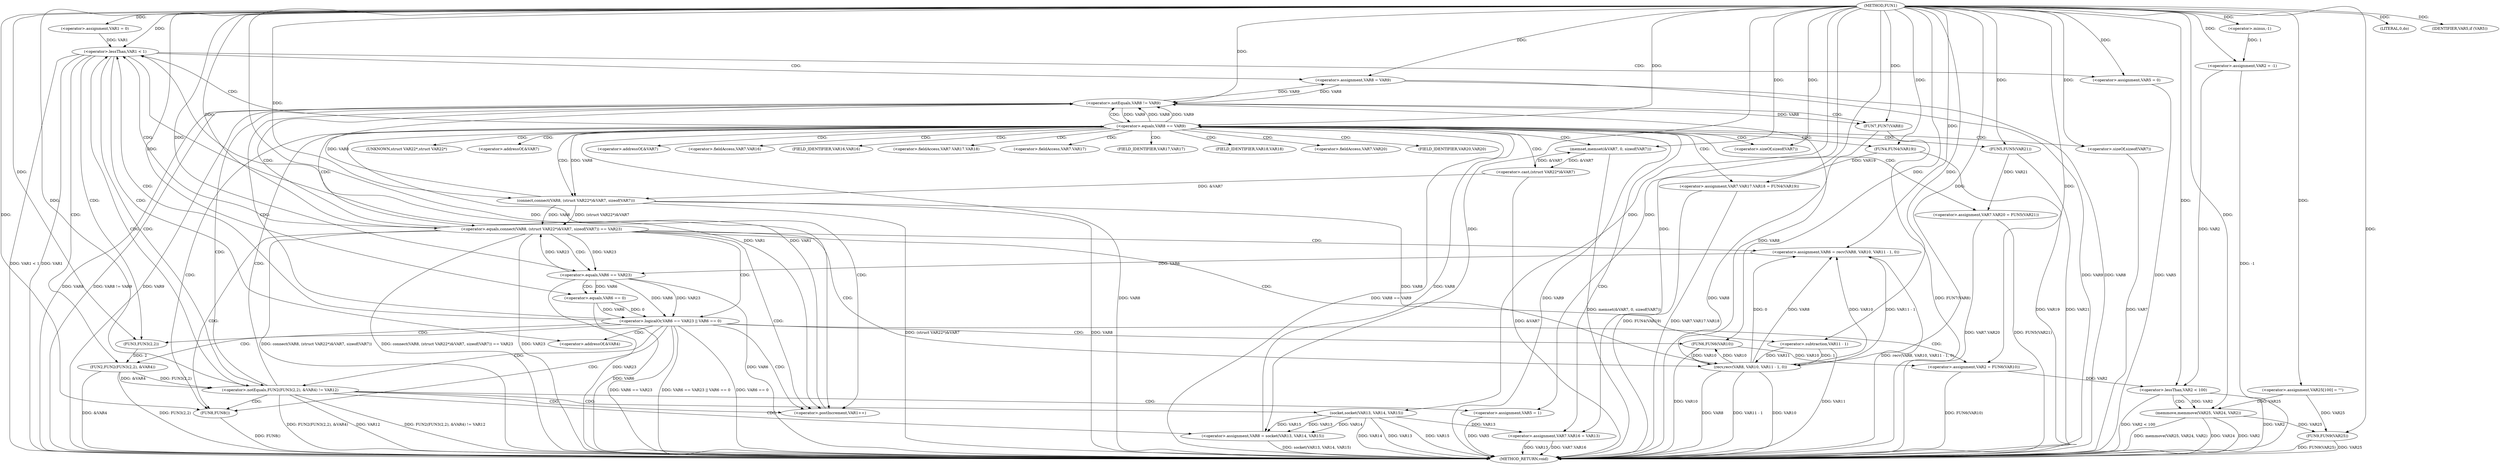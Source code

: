 digraph FUN1 {  
"1000100" [label = "(METHOD,FUN1)" ]
"1000249" [label = "(METHOD_RETURN,void)" ]
"1000104" [label = "(<operator>.assignment,VAR2 = -1)" ]
"1000106" [label = "(<operator>.minus,-1)" ]
"1000109" [label = "(<operator>.assignment,VAR1 = 0)" ]
"1000112" [label = "(<operator>.lessThan,VAR1 < 1)" ]
"1000115" [label = "(<operator>.postIncrement,VAR1++)" ]
"1000121" [label = "(<operator>.assignment,VAR5 = 0)" ]
"1000127" [label = "(<operator>.assignment,VAR8 = VAR9)" ]
"1000134" [label = "(<operator>.notEquals,FUN2(FUN3(2,2), &VAR4) != VAR12)" ]
"1000135" [label = "(FUN2,FUN2(FUN3(2,2), &VAR4))" ]
"1000136" [label = "(FUN3,FUN3(2,2))" ]
"1000144" [label = "(<operator>.assignment,VAR5 = 1)" ]
"1000147" [label = "(<operator>.assignment,VAR8 = socket(VAR13, VAR14, VAR15))" ]
"1000149" [label = "(socket,socket(VAR13, VAR14, VAR15))" ]
"1000154" [label = "(<operator>.equals,VAR8 == VAR9)" ]
"1000159" [label = "(memset,memset(&VAR7, 0, sizeof(VAR7)))" ]
"1000163" [label = "(<operator>.sizeOf,sizeof(VAR7))" ]
"1000165" [label = "(<operator>.assignment,VAR7.VAR16 = VAR13)" ]
"1000170" [label = "(<operator>.assignment,VAR7.VAR17.VAR18 = FUN4(VAR19))" ]
"1000176" [label = "(FUN4,FUN4(VAR19))" ]
"1000178" [label = "(<operator>.assignment,VAR7.VAR20 = FUN5(VAR21))" ]
"1000182" [label = "(FUN5,FUN5(VAR21))" ]
"1000185" [label = "(<operator>.equals,connect(VAR8, (struct VAR22*)&VAR7, sizeof(VAR7)) == VAR23)" ]
"1000186" [label = "(connect,connect(VAR8, (struct VAR22*)&VAR7, sizeof(VAR7)))" ]
"1000188" [label = "(<operator>.cast,(struct VAR22*)&VAR7)" ]
"1000192" [label = "(<operator>.sizeOf,sizeof(VAR7))" ]
"1000197" [label = "(<operator>.assignment,VAR6 = recv(VAR8, VAR10, VAR11 - 1, 0))" ]
"1000199" [label = "(recv,recv(VAR8, VAR10, VAR11 - 1, 0))" ]
"1000202" [label = "(<operator>.subtraction,VAR11 - 1)" ]
"1000207" [label = "(<operator>.logicalOr,VAR6 == VAR23 || VAR6 == 0)" ]
"1000208" [label = "(<operator>.equals,VAR6 == VAR23)" ]
"1000211" [label = "(<operator>.equals,VAR6 == 0)" ]
"1000216" [label = "(<operator>.assignment,VAR2 = FUN6(VAR10))" ]
"1000218" [label = "(FUN6,FUN6(VAR10))" ]
"1000220" [label = "(LITERAL,0,do)" ]
"1000222" [label = "(<operator>.notEquals,VAR8 != VAR9)" ]
"1000226" [label = "(FUN7,FUN7(VAR8))" ]
"1000229" [label = "(IDENTIFIER,VAR5,if (VAR5))" ]
"1000231" [label = "(FUN8,FUN8())" ]
"1000235" [label = "(<operator>.assignment,VAR25[100] = \"\")" ]
"1000239" [label = "(<operator>.lessThan,VAR2 < 100)" ]
"1000243" [label = "(memmove,memmove(VAR25, VAR24, VAR2))" ]
"1000247" [label = "(FUN9,FUN9(VAR25))" ]
"1000139" [label = "(<operator>.addressOf,&VAR4)" ]
"1000160" [label = "(<operator>.addressOf,&VAR7)" ]
"1000166" [label = "(<operator>.fieldAccess,VAR7.VAR16)" ]
"1000168" [label = "(FIELD_IDENTIFIER,VAR16,VAR16)" ]
"1000171" [label = "(<operator>.fieldAccess,VAR7.VAR17.VAR18)" ]
"1000172" [label = "(<operator>.fieldAccess,VAR7.VAR17)" ]
"1000174" [label = "(FIELD_IDENTIFIER,VAR17,VAR17)" ]
"1000175" [label = "(FIELD_IDENTIFIER,VAR18,VAR18)" ]
"1000179" [label = "(<operator>.fieldAccess,VAR7.VAR20)" ]
"1000181" [label = "(FIELD_IDENTIFIER,VAR20,VAR20)" ]
"1000189" [label = "(UNKNOWN,struct VAR22*,struct VAR22*)" ]
"1000190" [label = "(<operator>.addressOf,&VAR7)" ]
  "1000185" -> "1000249"  [ label = "DDG: connect(VAR8, (struct VAR22*)&VAR7, sizeof(VAR7))"] 
  "1000186" -> "1000249"  [ label = "DDG: VAR8"] 
  "1000185" -> "1000249"  [ label = "DDG: connect(VAR8, (struct VAR22*)&VAR7, sizeof(VAR7)) == VAR23"] 
  "1000239" -> "1000249"  [ label = "DDG: VAR2"] 
  "1000231" -> "1000249"  [ label = "DDG: FUN8()"] 
  "1000112" -> "1000249"  [ label = "DDG: VAR1 < 1"] 
  "1000243" -> "1000249"  [ label = "DDG: VAR24"] 
  "1000243" -> "1000249"  [ label = "DDG: VAR2"] 
  "1000178" -> "1000249"  [ label = "DDG: FUN5(VAR21)"] 
  "1000247" -> "1000249"  [ label = "DDG: VAR25"] 
  "1000159" -> "1000249"  [ label = "DDG: memset(&VAR7, 0, sizeof(VAR7))"] 
  "1000186" -> "1000249"  [ label = "DDG: (struct VAR22*)&VAR7"] 
  "1000185" -> "1000249"  [ label = "DDG: VAR23"] 
  "1000199" -> "1000249"  [ label = "DDG: VAR10"] 
  "1000226" -> "1000249"  [ label = "DDG: VAR8"] 
  "1000222" -> "1000249"  [ label = "DDG: VAR8"] 
  "1000208" -> "1000249"  [ label = "DDG: VAR6"] 
  "1000208" -> "1000249"  [ label = "DDG: VAR23"] 
  "1000149" -> "1000249"  [ label = "DDG: VAR14"] 
  "1000239" -> "1000249"  [ label = "DDG: VAR2 < 100"] 
  "1000165" -> "1000249"  [ label = "DDG: VAR13"] 
  "1000188" -> "1000249"  [ label = "DDG: &VAR7"] 
  "1000199" -> "1000249"  [ label = "DDG: VAR8"] 
  "1000178" -> "1000249"  [ label = "DDG: VAR7.VAR20"] 
  "1000226" -> "1000249"  [ label = "DDG: FUN7(VAR8)"] 
  "1000218" -> "1000249"  [ label = "DDG: VAR10"] 
  "1000134" -> "1000249"  [ label = "DDG: VAR12"] 
  "1000135" -> "1000249"  [ label = "DDG: &VAR4"] 
  "1000165" -> "1000249"  [ label = "DDG: VAR7.VAR16"] 
  "1000149" -> "1000249"  [ label = "DDG: VAR15"] 
  "1000127" -> "1000249"  [ label = "DDG: VAR9"] 
  "1000154" -> "1000249"  [ label = "DDG: VAR8"] 
  "1000134" -> "1000249"  [ label = "DDG: FUN2(FUN3(2,2), &VAR4) != VAR12"] 
  "1000216" -> "1000249"  [ label = "DDG: FUN6(VAR10)"] 
  "1000202" -> "1000249"  [ label = "DDG: VAR11"] 
  "1000222" -> "1000249"  [ label = "DDG: VAR8 != VAR9"] 
  "1000207" -> "1000249"  [ label = "DDG: VAR6 == VAR23"] 
  "1000147" -> "1000249"  [ label = "DDG: socket(VAR13, VAR14, VAR15)"] 
  "1000170" -> "1000249"  [ label = "DDG: FUN4(VAR19)"] 
  "1000207" -> "1000249"  [ label = "DDG: VAR6 == VAR23 || VAR6 == 0"] 
  "1000211" -> "1000249"  [ label = "DDG: VAR6"] 
  "1000154" -> "1000249"  [ label = "DDG: VAR8 == VAR9"] 
  "1000197" -> "1000249"  [ label = "DDG: recv(VAR8, VAR10, VAR11 - 1, 0)"] 
  "1000134" -> "1000249"  [ label = "DDG: FUN2(FUN3(2,2), &VAR4)"] 
  "1000192" -> "1000249"  [ label = "DDG: VAR7"] 
  "1000112" -> "1000249"  [ label = "DDG: VAR1"] 
  "1000207" -> "1000249"  [ label = "DDG: VAR6 == 0"] 
  "1000135" -> "1000249"  [ label = "DDG: FUN3(2,2)"] 
  "1000121" -> "1000249"  [ label = "DDG: VAR5"] 
  "1000144" -> "1000249"  [ label = "DDG: VAR5"] 
  "1000170" -> "1000249"  [ label = "DDG: VAR7.VAR17.VAR18"] 
  "1000176" -> "1000249"  [ label = "DDG: VAR19"] 
  "1000149" -> "1000249"  [ label = "DDG: VAR13"] 
  "1000127" -> "1000249"  [ label = "DDG: VAR8"] 
  "1000154" -> "1000249"  [ label = "DDG: VAR9"] 
  "1000182" -> "1000249"  [ label = "DDG: VAR21"] 
  "1000243" -> "1000249"  [ label = "DDG: memmove(VAR25, VAR24, VAR2)"] 
  "1000104" -> "1000249"  [ label = "DDG: -1"] 
  "1000247" -> "1000249"  [ label = "DDG: FUN9(VAR25)"] 
  "1000222" -> "1000249"  [ label = "DDG: VAR9"] 
  "1000199" -> "1000249"  [ label = "DDG: VAR11 - 1"] 
  "1000106" -> "1000104"  [ label = "DDG: 1"] 
  "1000100" -> "1000104"  [ label = "DDG: "] 
  "1000100" -> "1000106"  [ label = "DDG: "] 
  "1000100" -> "1000109"  [ label = "DDG: "] 
  "1000109" -> "1000112"  [ label = "DDG: VAR1"] 
  "1000115" -> "1000112"  [ label = "DDG: VAR1"] 
  "1000100" -> "1000112"  [ label = "DDG: "] 
  "1000112" -> "1000115"  [ label = "DDG: VAR1"] 
  "1000100" -> "1000115"  [ label = "DDG: "] 
  "1000100" -> "1000121"  [ label = "DDG: "] 
  "1000222" -> "1000127"  [ label = "DDG: VAR9"] 
  "1000100" -> "1000127"  [ label = "DDG: "] 
  "1000135" -> "1000134"  [ label = "DDG: FUN3(2,2)"] 
  "1000135" -> "1000134"  [ label = "DDG: &VAR4"] 
  "1000136" -> "1000135"  [ label = "DDG: 2"] 
  "1000100" -> "1000136"  [ label = "DDG: "] 
  "1000100" -> "1000134"  [ label = "DDG: "] 
  "1000100" -> "1000144"  [ label = "DDG: "] 
  "1000149" -> "1000147"  [ label = "DDG: VAR13"] 
  "1000149" -> "1000147"  [ label = "DDG: VAR14"] 
  "1000149" -> "1000147"  [ label = "DDG: VAR15"] 
  "1000100" -> "1000147"  [ label = "DDG: "] 
  "1000100" -> "1000149"  [ label = "DDG: "] 
  "1000147" -> "1000154"  [ label = "DDG: VAR8"] 
  "1000100" -> "1000154"  [ label = "DDG: "] 
  "1000222" -> "1000154"  [ label = "DDG: VAR9"] 
  "1000188" -> "1000159"  [ label = "DDG: &VAR7"] 
  "1000100" -> "1000159"  [ label = "DDG: "] 
  "1000100" -> "1000163"  [ label = "DDG: "] 
  "1000149" -> "1000165"  [ label = "DDG: VAR13"] 
  "1000100" -> "1000165"  [ label = "DDG: "] 
  "1000176" -> "1000170"  [ label = "DDG: VAR19"] 
  "1000100" -> "1000176"  [ label = "DDG: "] 
  "1000182" -> "1000178"  [ label = "DDG: VAR21"] 
  "1000100" -> "1000182"  [ label = "DDG: "] 
  "1000186" -> "1000185"  [ label = "DDG: VAR8"] 
  "1000186" -> "1000185"  [ label = "DDG: (struct VAR22*)&VAR7"] 
  "1000154" -> "1000186"  [ label = "DDG: VAR8"] 
  "1000100" -> "1000186"  [ label = "DDG: "] 
  "1000188" -> "1000186"  [ label = "DDG: &VAR7"] 
  "1000159" -> "1000188"  [ label = "DDG: &VAR7"] 
  "1000100" -> "1000192"  [ label = "DDG: "] 
  "1000208" -> "1000185"  [ label = "DDG: VAR23"] 
  "1000100" -> "1000185"  [ label = "DDG: "] 
  "1000199" -> "1000197"  [ label = "DDG: VAR8"] 
  "1000199" -> "1000197"  [ label = "DDG: VAR10"] 
  "1000199" -> "1000197"  [ label = "DDG: VAR11 - 1"] 
  "1000199" -> "1000197"  [ label = "DDG: 0"] 
  "1000100" -> "1000197"  [ label = "DDG: "] 
  "1000186" -> "1000199"  [ label = "DDG: VAR8"] 
  "1000100" -> "1000199"  [ label = "DDG: "] 
  "1000218" -> "1000199"  [ label = "DDG: VAR10"] 
  "1000202" -> "1000199"  [ label = "DDG: VAR11"] 
  "1000202" -> "1000199"  [ label = "DDG: 1"] 
  "1000100" -> "1000202"  [ label = "DDG: "] 
  "1000208" -> "1000207"  [ label = "DDG: VAR6"] 
  "1000208" -> "1000207"  [ label = "DDG: VAR23"] 
  "1000197" -> "1000208"  [ label = "DDG: VAR6"] 
  "1000100" -> "1000208"  [ label = "DDG: "] 
  "1000185" -> "1000208"  [ label = "DDG: VAR23"] 
  "1000211" -> "1000207"  [ label = "DDG: VAR6"] 
  "1000211" -> "1000207"  [ label = "DDG: 0"] 
  "1000208" -> "1000211"  [ label = "DDG: VAR6"] 
  "1000100" -> "1000211"  [ label = "DDG: "] 
  "1000218" -> "1000216"  [ label = "DDG: VAR10"] 
  "1000100" -> "1000216"  [ label = "DDG: "] 
  "1000199" -> "1000218"  [ label = "DDG: VAR10"] 
  "1000100" -> "1000218"  [ label = "DDG: "] 
  "1000100" -> "1000220"  [ label = "DDG: "] 
  "1000186" -> "1000222"  [ label = "DDG: VAR8"] 
  "1000199" -> "1000222"  [ label = "DDG: VAR8"] 
  "1000154" -> "1000222"  [ label = "DDG: VAR8"] 
  "1000127" -> "1000222"  [ label = "DDG: VAR8"] 
  "1000100" -> "1000222"  [ label = "DDG: "] 
  "1000154" -> "1000222"  [ label = "DDG: VAR9"] 
  "1000222" -> "1000226"  [ label = "DDG: VAR8"] 
  "1000100" -> "1000226"  [ label = "DDG: "] 
  "1000100" -> "1000229"  [ label = "DDG: "] 
  "1000100" -> "1000231"  [ label = "DDG: "] 
  "1000100" -> "1000235"  [ label = "DDG: "] 
  "1000104" -> "1000239"  [ label = "DDG: VAR2"] 
  "1000216" -> "1000239"  [ label = "DDG: VAR2"] 
  "1000100" -> "1000239"  [ label = "DDG: "] 
  "1000235" -> "1000243"  [ label = "DDG: VAR25"] 
  "1000100" -> "1000243"  [ label = "DDG: "] 
  "1000239" -> "1000243"  [ label = "DDG: VAR2"] 
  "1000235" -> "1000247"  [ label = "DDG: VAR25"] 
  "1000243" -> "1000247"  [ label = "DDG: VAR25"] 
  "1000100" -> "1000247"  [ label = "DDG: "] 
  "1000112" -> "1000127"  [ label = "CDG: "] 
  "1000112" -> "1000139"  [ label = "CDG: "] 
  "1000112" -> "1000135"  [ label = "CDG: "] 
  "1000112" -> "1000136"  [ label = "CDG: "] 
  "1000112" -> "1000121"  [ label = "CDG: "] 
  "1000112" -> "1000134"  [ label = "CDG: "] 
  "1000134" -> "1000144"  [ label = "CDG: "] 
  "1000134" -> "1000149"  [ label = "CDG: "] 
  "1000134" -> "1000154"  [ label = "CDG: "] 
  "1000134" -> "1000147"  [ label = "CDG: "] 
  "1000134" -> "1000112"  [ label = "CDG: "] 
  "1000134" -> "1000222"  [ label = "CDG: "] 
  "1000134" -> "1000115"  [ label = "CDG: "] 
  "1000134" -> "1000231"  [ label = "CDG: "] 
  "1000154" -> "1000174"  [ label = "CDG: "] 
  "1000154" -> "1000182"  [ label = "CDG: "] 
  "1000154" -> "1000166"  [ label = "CDG: "] 
  "1000154" -> "1000165"  [ label = "CDG: "] 
  "1000154" -> "1000188"  [ label = "CDG: "] 
  "1000154" -> "1000190"  [ label = "CDG: "] 
  "1000154" -> "1000175"  [ label = "CDG: "] 
  "1000154" -> "1000160"  [ label = "CDG: "] 
  "1000154" -> "1000179"  [ label = "CDG: "] 
  "1000154" -> "1000192"  [ label = "CDG: "] 
  "1000154" -> "1000176"  [ label = "CDG: "] 
  "1000154" -> "1000185"  [ label = "CDG: "] 
  "1000154" -> "1000186"  [ label = "CDG: "] 
  "1000154" -> "1000172"  [ label = "CDG: "] 
  "1000154" -> "1000189"  [ label = "CDG: "] 
  "1000154" -> "1000163"  [ label = "CDG: "] 
  "1000154" -> "1000168"  [ label = "CDG: "] 
  "1000154" -> "1000178"  [ label = "CDG: "] 
  "1000154" -> "1000159"  [ label = "CDG: "] 
  "1000154" -> "1000170"  [ label = "CDG: "] 
  "1000154" -> "1000171"  [ label = "CDG: "] 
  "1000154" -> "1000181"  [ label = "CDG: "] 
  "1000154" -> "1000112"  [ label = "CDG: "] 
  "1000154" -> "1000222"  [ label = "CDG: "] 
  "1000154" -> "1000115"  [ label = "CDG: "] 
  "1000154" -> "1000231"  [ label = "CDG: "] 
  "1000185" -> "1000208"  [ label = "CDG: "] 
  "1000185" -> "1000199"  [ label = "CDG: "] 
  "1000185" -> "1000197"  [ label = "CDG: "] 
  "1000185" -> "1000207"  [ label = "CDG: "] 
  "1000185" -> "1000202"  [ label = "CDG: "] 
  "1000185" -> "1000112"  [ label = "CDG: "] 
  "1000185" -> "1000222"  [ label = "CDG: "] 
  "1000185" -> "1000115"  [ label = "CDG: "] 
  "1000185" -> "1000231"  [ label = "CDG: "] 
  "1000207" -> "1000216"  [ label = "CDG: "] 
  "1000207" -> "1000218"  [ label = "CDG: "] 
  "1000207" -> "1000139"  [ label = "CDG: "] 
  "1000207" -> "1000112"  [ label = "CDG: "] 
  "1000207" -> "1000222"  [ label = "CDG: "] 
  "1000207" -> "1000135"  [ label = "CDG: "] 
  "1000207" -> "1000136"  [ label = "CDG: "] 
  "1000207" -> "1000115"  [ label = "CDG: "] 
  "1000207" -> "1000134"  [ label = "CDG: "] 
  "1000207" -> "1000231"  [ label = "CDG: "] 
  "1000208" -> "1000211"  [ label = "CDG: "] 
  "1000222" -> "1000226"  [ label = "CDG: "] 
  "1000239" -> "1000243"  [ label = "CDG: "] 
}

